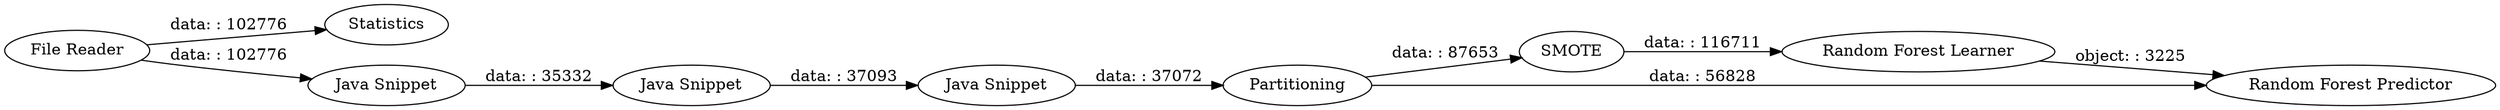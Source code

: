 digraph {
	"1094142540813113808_8" [label="Java Snippet"]
	"1094142540813113808_1" [label="File Reader"]
	"1094142540813113808_10" [label=SMOTE]
	"1094142540813113808_9" [label="Java Snippet"]
	"1094142540813113808_12" [label=Statistics]
	"1094142540813113808_14" [label="Random Forest Predictor"]
	"1094142540813113808_3" [label=Partitioning]
	"1094142540813113808_11" [label="Java Snippet"]
	"1094142540813113808_13" [label="Random Forest Learner"]
	"1094142540813113808_1" -> "1094142540813113808_12" [label="data: : 102776"]
	"1094142540813113808_1" -> "1094142540813113808_11" [label="data: : 102776"]
	"1094142540813113808_10" -> "1094142540813113808_13" [label="data: : 116711"]
	"1094142540813113808_13" -> "1094142540813113808_14" [label="object: : 3225"]
	"1094142540813113808_11" -> "1094142540813113808_8" [label="data: : 35332"]
	"1094142540813113808_9" -> "1094142540813113808_3" [label="data: : 37072"]
	"1094142540813113808_3" -> "1094142540813113808_10" [label="data: : 87653"]
	"1094142540813113808_8" -> "1094142540813113808_9" [label="data: : 37093"]
	"1094142540813113808_3" -> "1094142540813113808_14" [label="data: : 56828"]
	rankdir=LR
}
